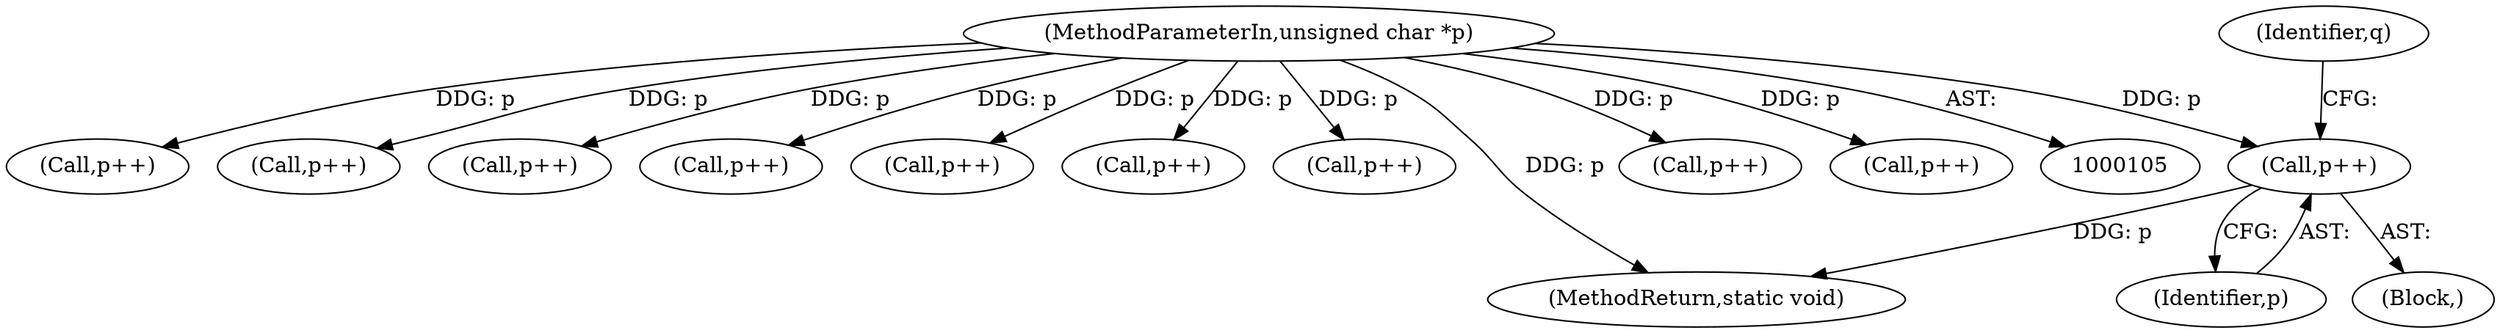 digraph "0_ImageMagick_d9b2209a69ee90d8df81fb124eb66f593eb9f599@pointer" {
"1000731" [label="(Call,p++)"];
"1000106" [label="(MethodParameterIn,unsigned char *p)"];
"1000262" [label="(Call,p++)"];
"1000661" [label="(Call,p++)"];
"1000786" [label="(Call,p++)"];
"1000792" [label="(Call,p++)"];
"1000106" [label="(MethodParameterIn,unsigned char *p)"];
"1000731" [label="(Call,p++)"];
"1000734" [label="(Identifier,q)"];
"1000624" [label="(Call,p++)"];
"1000414" [label="(Call,p++)"];
"1000710" [label="(Block,)"];
"1000206" [label="(Call,p++)"];
"1000803" [label="(MethodReturn,static void)"];
"1000780" [label="(Call,p++)"];
"1000523" [label="(Call,p++)"];
"1000732" [label="(Identifier,p)"];
"1000731" -> "1000710"  [label="AST: "];
"1000731" -> "1000732"  [label="CFG: "];
"1000732" -> "1000731"  [label="AST: "];
"1000734" -> "1000731"  [label="CFG: "];
"1000731" -> "1000803"  [label="DDG: p"];
"1000106" -> "1000731"  [label="DDG: p"];
"1000106" -> "1000105"  [label="AST: "];
"1000106" -> "1000803"  [label="DDG: p"];
"1000106" -> "1000206"  [label="DDG: p"];
"1000106" -> "1000262"  [label="DDG: p"];
"1000106" -> "1000414"  [label="DDG: p"];
"1000106" -> "1000523"  [label="DDG: p"];
"1000106" -> "1000624"  [label="DDG: p"];
"1000106" -> "1000661"  [label="DDG: p"];
"1000106" -> "1000780"  [label="DDG: p"];
"1000106" -> "1000786"  [label="DDG: p"];
"1000106" -> "1000792"  [label="DDG: p"];
}
